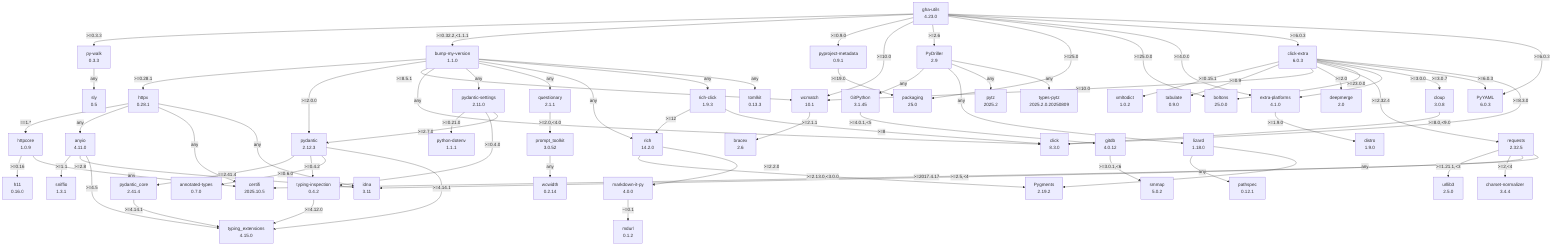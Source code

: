 flowchart TD
    classDef missing stroke-dasharray: 5
    annotated-types["annotated-types\n0.7.0"]
    anyio["anyio\n4.11.0"]
    boltons["boltons\n25.0.0"]
    bracex["bracex\n2.6"]
    bump-my-version["bump-my-version\n1.1.0"]
    certifi["certifi\n2025.10.5"]
    charset-normalizer["charset-normalizer\n3.4.4"]
    click-extra["click-extra\n6.0.3"]
    click_0["click\n8.3.0"]
    cloup["cloup\n3.0.8"]
    deepmerge["deepmerge\n2.0"]
    distro["distro\n1.9.0"]
    extra-platforms["extra-platforms\n4.1.0"]
    gha-utils["gha-utils\n4.23.0"]
    gitdb["gitdb\n4.0.12"]
    gitpython["GitPython\n3.1.45"]
    h11["h11\n0.16.0"]
    httpcore["httpcore\n1.0.9"]
    httpx["httpx\n0.28.1"]
    idna["idna\n3.11"]
    lizard["lizard\n1.18.0"]
    markdown-it-py["markdown-it-py\n4.0.0"]
    mdurl["mdurl\n0.1.2"]
    packaging["packaging\n25.0"]
    pathspec["pathspec\n0.12.1"]
    prompt-toolkit["prompt_toolkit\n3.0.52"]
    py-walk["py-walk\n0.3.3"]
    pydantic-core["pydantic_core\n2.41.4"]
    pydantic-settings["pydantic-settings\n2.11.0"]
    pydantic["pydantic\n2.12.3"]
    pydriller["PyDriller\n2.9"]
    pygments["Pygments\n2.19.2"]
    pyproject-metadata["pyproject-metadata\n0.9.1"]
    python-dotenv["python-dotenv\n1.1.1"]
    pytz["pytz\n2025.2"]
    pyyaml["PyYAML\n6.0.3"]
    questionary["questionary\n2.1.1"]
    requests["requests\n2.32.5"]
    rich-click["rich-click\n1.9.3"]
    rich["rich\n14.2.0"]
    sly["sly\n0.5"]
    smmap["smmap\n5.0.2"]
    sniffio["sniffio\n1.3.1"]
    tabulate["tabulate\n0.9.0"]
    tomlkit["tomlkit\n0.13.3"]
    types-pytz["types-pytz\n2025.2.0.20250809"]
    typing-extensions["typing_extensions\n4.15.0"]
    typing-inspection["typing-inspection\n0.4.2"]
    urllib3["urllib3\n2.5.0"]
    wcmatch["wcmatch\n10.1"]
    wcwidth["wcwidth\n0.2.14"]
    xmltodict["xmltodict\n1.0.2"]
    anyio -- ">=1.1" --> sniffio
    anyio -- ">=2.8" --> idna
    anyio -- ">=4.5" --> typing-extensions
    bump-my-version -- ">=0.28.1" --> httpx
    bump-my-version -- ">=2.0.0" --> pydantic
    bump-my-version -- ">=8.5.1" --> wcmatch
    bump-my-version -- "any" --> click_0
    bump-my-version -- "any" --> pydantic-settings
    bump-my-version -- "any" --> questionary
    bump-my-version -- "any" --> rich
    bump-my-version -- "any" --> rich-click
    bump-my-version -- "any" --> tomlkit
    click-extra -- ">=0.15.1" --> xmltodict
    click-extra -- ">=0.9" --> tabulate
    click-extra -- ">=10.0" --> wcmatch
    click-extra -- ">=2.0" --> deepmerge
    click-extra -- ">=2.32.4" --> requests
    click-extra -- ">=23.0.0" --> boltons
    click-extra -- ">=3.0.0" --> extra-platforms
    click-extra -- ">=3.0.7" --> cloup
    click-extra -- ">=6.0.3" --> pyyaml
    click-extra -- ">=8.3.0" --> click_0
    cloup -- ">=8.0,<9.0" --> click_0
    extra-platforms -- ">=1.9.0" --> distro
    gha-utils -- ">=0.3.3" --> py-walk
    gha-utils -- ">=0.32.2,<1.1.1" --> bump-my-version
    gha-utils -- ">=0.9.0" --> pyproject-metadata
    gha-utils -- ">=10.0" --> wcmatch
    gha-utils -- ">=2.6" --> pydriller
    gha-utils -- ">=25.0" --> packaging
    gha-utils -- ">=25.0.0" --> boltons
    gha-utils -- ">=4.0.0" --> extra-platforms
    gha-utils -- ">=6.0.3" --> click-extra
    gha-utils -- ">=6.0.3" --> pyyaml
    gitdb -- ">=3.0.1,<6" --> smmap
    gitpython -- ">=4.0.1,<5" --> gitdb
    httpcore -- ">=0.16" --> h11
    httpcore -- "any" --> certifi
    httpx -- "==1.*" --> httpcore
    httpx -- "any" --> anyio
    httpx -- "any" --> certifi
    httpx -- "any" --> idna
    lizard -- "any" --> pathspec
    lizard -- "any" --> pygments
    markdown-it-py -- "~=0.1" --> mdurl
    prompt-toolkit -- "any" --> wcwidth
    py-walk -- "any" --> sly
    pydantic -- "==2.41.4" --> pydantic-core
    pydantic -- ">=0.4.2" --> typing-inspection
    pydantic -- ">=0.6.0" --> annotated-types
    pydantic -- ">=4.14.1" --> typing-extensions
    pydantic-core -- ">=4.14.1" --> typing-extensions
    pydantic-settings -- ">=0.21.0" --> python-dotenv
    pydantic-settings -- ">=0.4.0" --> typing-inspection
    pydantic-settings -- ">=2.7.0" --> pydantic
    pydriller -- "any" --> gitpython
    pydriller -- "any" --> lizard
    pydriller -- "any" --> pytz
    pydriller -- "any" --> types-pytz
    pyproject-metadata -- ">=19.0" --> packaging
    questionary -- ">=2.0,<4.0" --> prompt-toolkit
    requests -- ">=1.21.1,<3" --> urllib3
    requests -- ">=2,<4" --> charset-normalizer
    requests -- ">=2.5,<4" --> idna
    requests -- ">=2017.4.17" --> certifi
    rich -- ">=2.13.0,<3.0.0" --> pygments
    rich -- ">=2.2.0" --> markdown-it-py
    rich-click -- ">=12" --> rich
    rich-click -- ">=8" --> click_0
    typing-inspection -- ">=4.12.0" --> typing-extensions
    wcmatch -- ">=2.1.1" --> bracex